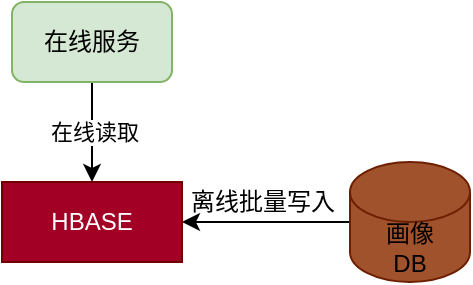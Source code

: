 <mxfile version="14.1.9" type="github">
  <diagram id="o5DuDH8UbpATqQsJam7N" name="Page-1">
    <mxGraphModel dx="946" dy="524" grid="1" gridSize="10" guides="1" tooltips="1" connect="1" arrows="1" fold="1" page="1" pageScale="1" pageWidth="827" pageHeight="1169" math="0" shadow="0">
      <root>
        <mxCell id="0" />
        <mxCell id="1" parent="0" />
        <mxCell id="sFapL6A9J18yi9iIIMRi-1" value="" style="edgeStyle=orthogonalEdgeStyle;rounded=0;orthogonalLoop=1;jettySize=auto;html=1;" edge="1" parent="1" source="sFapL6A9J18yi9iIIMRi-2">
          <mxGeometry relative="1" as="geometry">
            <mxPoint x="305" y="260" as="targetPoint" />
          </mxGeometry>
        </mxCell>
        <mxCell id="sFapL6A9J18yi9iIIMRi-2" value="&lt;font color=&quot;#000000&quot;&gt;画像&lt;br&gt;DB&lt;/font&gt;" style="shape=cylinder3;whiteSpace=wrap;html=1;boundedLbl=1;backgroundOutline=1;size=15;fillColor=#a0522d;strokeColor=#6D1F00;fontColor=#ffffff;" vertex="1" parent="1">
          <mxGeometry x="389" y="230" width="60" height="60" as="geometry" />
        </mxCell>
        <mxCell id="sFapL6A9J18yi9iIIMRi-4" value="离线批量写入" style="text;html=1;align=center;verticalAlign=middle;resizable=0;points=[];autosize=1;" vertex="1" parent="1">
          <mxGeometry x="300" y="240" width="90" height="20" as="geometry" />
        </mxCell>
        <mxCell id="sFapL6A9J18yi9iIIMRi-5" value="在线读取" style="edgeStyle=orthogonalEdgeStyle;rounded=0;orthogonalLoop=1;jettySize=auto;html=1;" edge="1" parent="1" source="sFapL6A9J18yi9iIIMRi-6">
          <mxGeometry relative="1" as="geometry">
            <mxPoint x="260" y="240" as="targetPoint" />
          </mxGeometry>
        </mxCell>
        <mxCell id="sFapL6A9J18yi9iIIMRi-6" value="在线服务" style="rounded=1;whiteSpace=wrap;html=1;fillColor=#d5e8d4;strokeColor=#82b366;" vertex="1" parent="1">
          <mxGeometry x="220" y="150" width="80" height="40" as="geometry" />
        </mxCell>
        <mxCell id="sFapL6A9J18yi9iIIMRi-7" value="HBASE" style="rounded=0;whiteSpace=wrap;html=1;fillColor=#a20025;strokeColor=#6F0000;fontColor=#ffffff;" vertex="1" parent="1">
          <mxGeometry x="215" y="240" width="90" height="40" as="geometry" />
        </mxCell>
      </root>
    </mxGraphModel>
  </diagram>
</mxfile>
